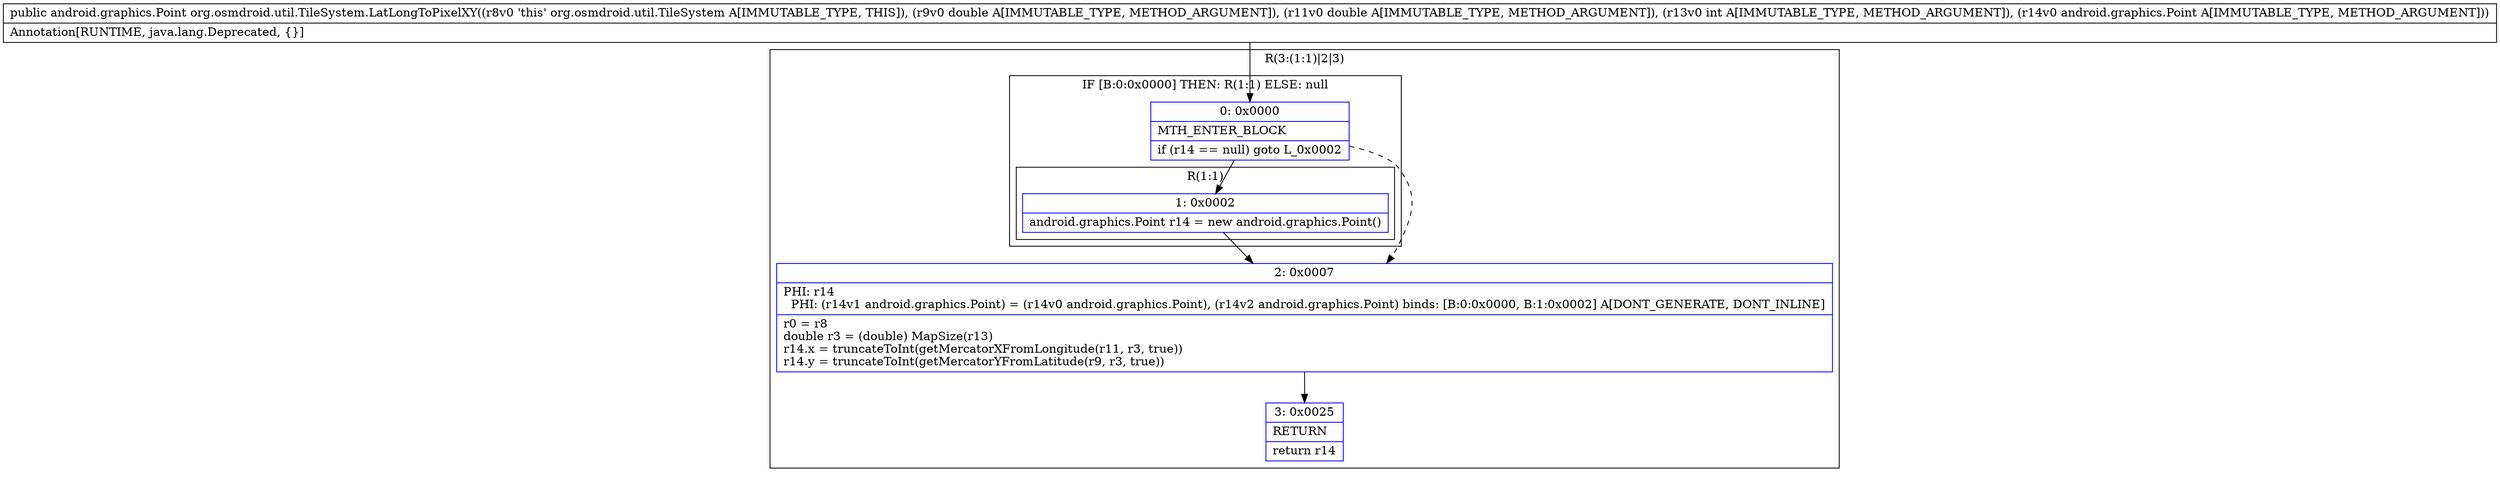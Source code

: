 digraph "CFG fororg.osmdroid.util.TileSystem.LatLongToPixelXY(DDILandroid\/graphics\/Point;)Landroid\/graphics\/Point;" {
subgraph cluster_Region_699755002 {
label = "R(3:(1:1)|2|3)";
node [shape=record,color=blue];
subgraph cluster_IfRegion_760558690 {
label = "IF [B:0:0x0000] THEN: R(1:1) ELSE: null";
node [shape=record,color=blue];
Node_0 [shape=record,label="{0\:\ 0x0000|MTH_ENTER_BLOCK\l|if (r14 == null) goto L_0x0002\l}"];
subgraph cluster_Region_209334294 {
label = "R(1:1)";
node [shape=record,color=blue];
Node_1 [shape=record,label="{1\:\ 0x0002|android.graphics.Point r14 = new android.graphics.Point()\l}"];
}
}
Node_2 [shape=record,label="{2\:\ 0x0007|PHI: r14 \l  PHI: (r14v1 android.graphics.Point) = (r14v0 android.graphics.Point), (r14v2 android.graphics.Point) binds: [B:0:0x0000, B:1:0x0002] A[DONT_GENERATE, DONT_INLINE]\l|r0 = r8\ldouble r3 = (double) MapSize(r13)\lr14.x = truncateToInt(getMercatorXFromLongitude(r11, r3, true))\lr14.y = truncateToInt(getMercatorYFromLatitude(r9, r3, true))\l}"];
Node_3 [shape=record,label="{3\:\ 0x0025|RETURN\l|return r14\l}"];
}
MethodNode[shape=record,label="{public android.graphics.Point org.osmdroid.util.TileSystem.LatLongToPixelXY((r8v0 'this' org.osmdroid.util.TileSystem A[IMMUTABLE_TYPE, THIS]), (r9v0 double A[IMMUTABLE_TYPE, METHOD_ARGUMENT]), (r11v0 double A[IMMUTABLE_TYPE, METHOD_ARGUMENT]), (r13v0 int A[IMMUTABLE_TYPE, METHOD_ARGUMENT]), (r14v0 android.graphics.Point A[IMMUTABLE_TYPE, METHOD_ARGUMENT]))  | Annotation[RUNTIME, java.lang.Deprecated, \{\}]\l}"];
MethodNode -> Node_0;
Node_0 -> Node_1;
Node_0 -> Node_2[style=dashed];
Node_1 -> Node_2;
Node_2 -> Node_3;
}

